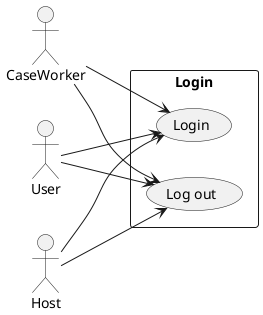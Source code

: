 @startuml
left to right direction
actor User as u
actor Host as h
actor CaseWorker as c

rectangle Login {
    usecase "Login" as UC1
    usecase "Log out" as UC2
}

u --> UC1
c --> UC1
h --> UC1
u --> UC2
c --> UC2
h --> UC2
@enduml